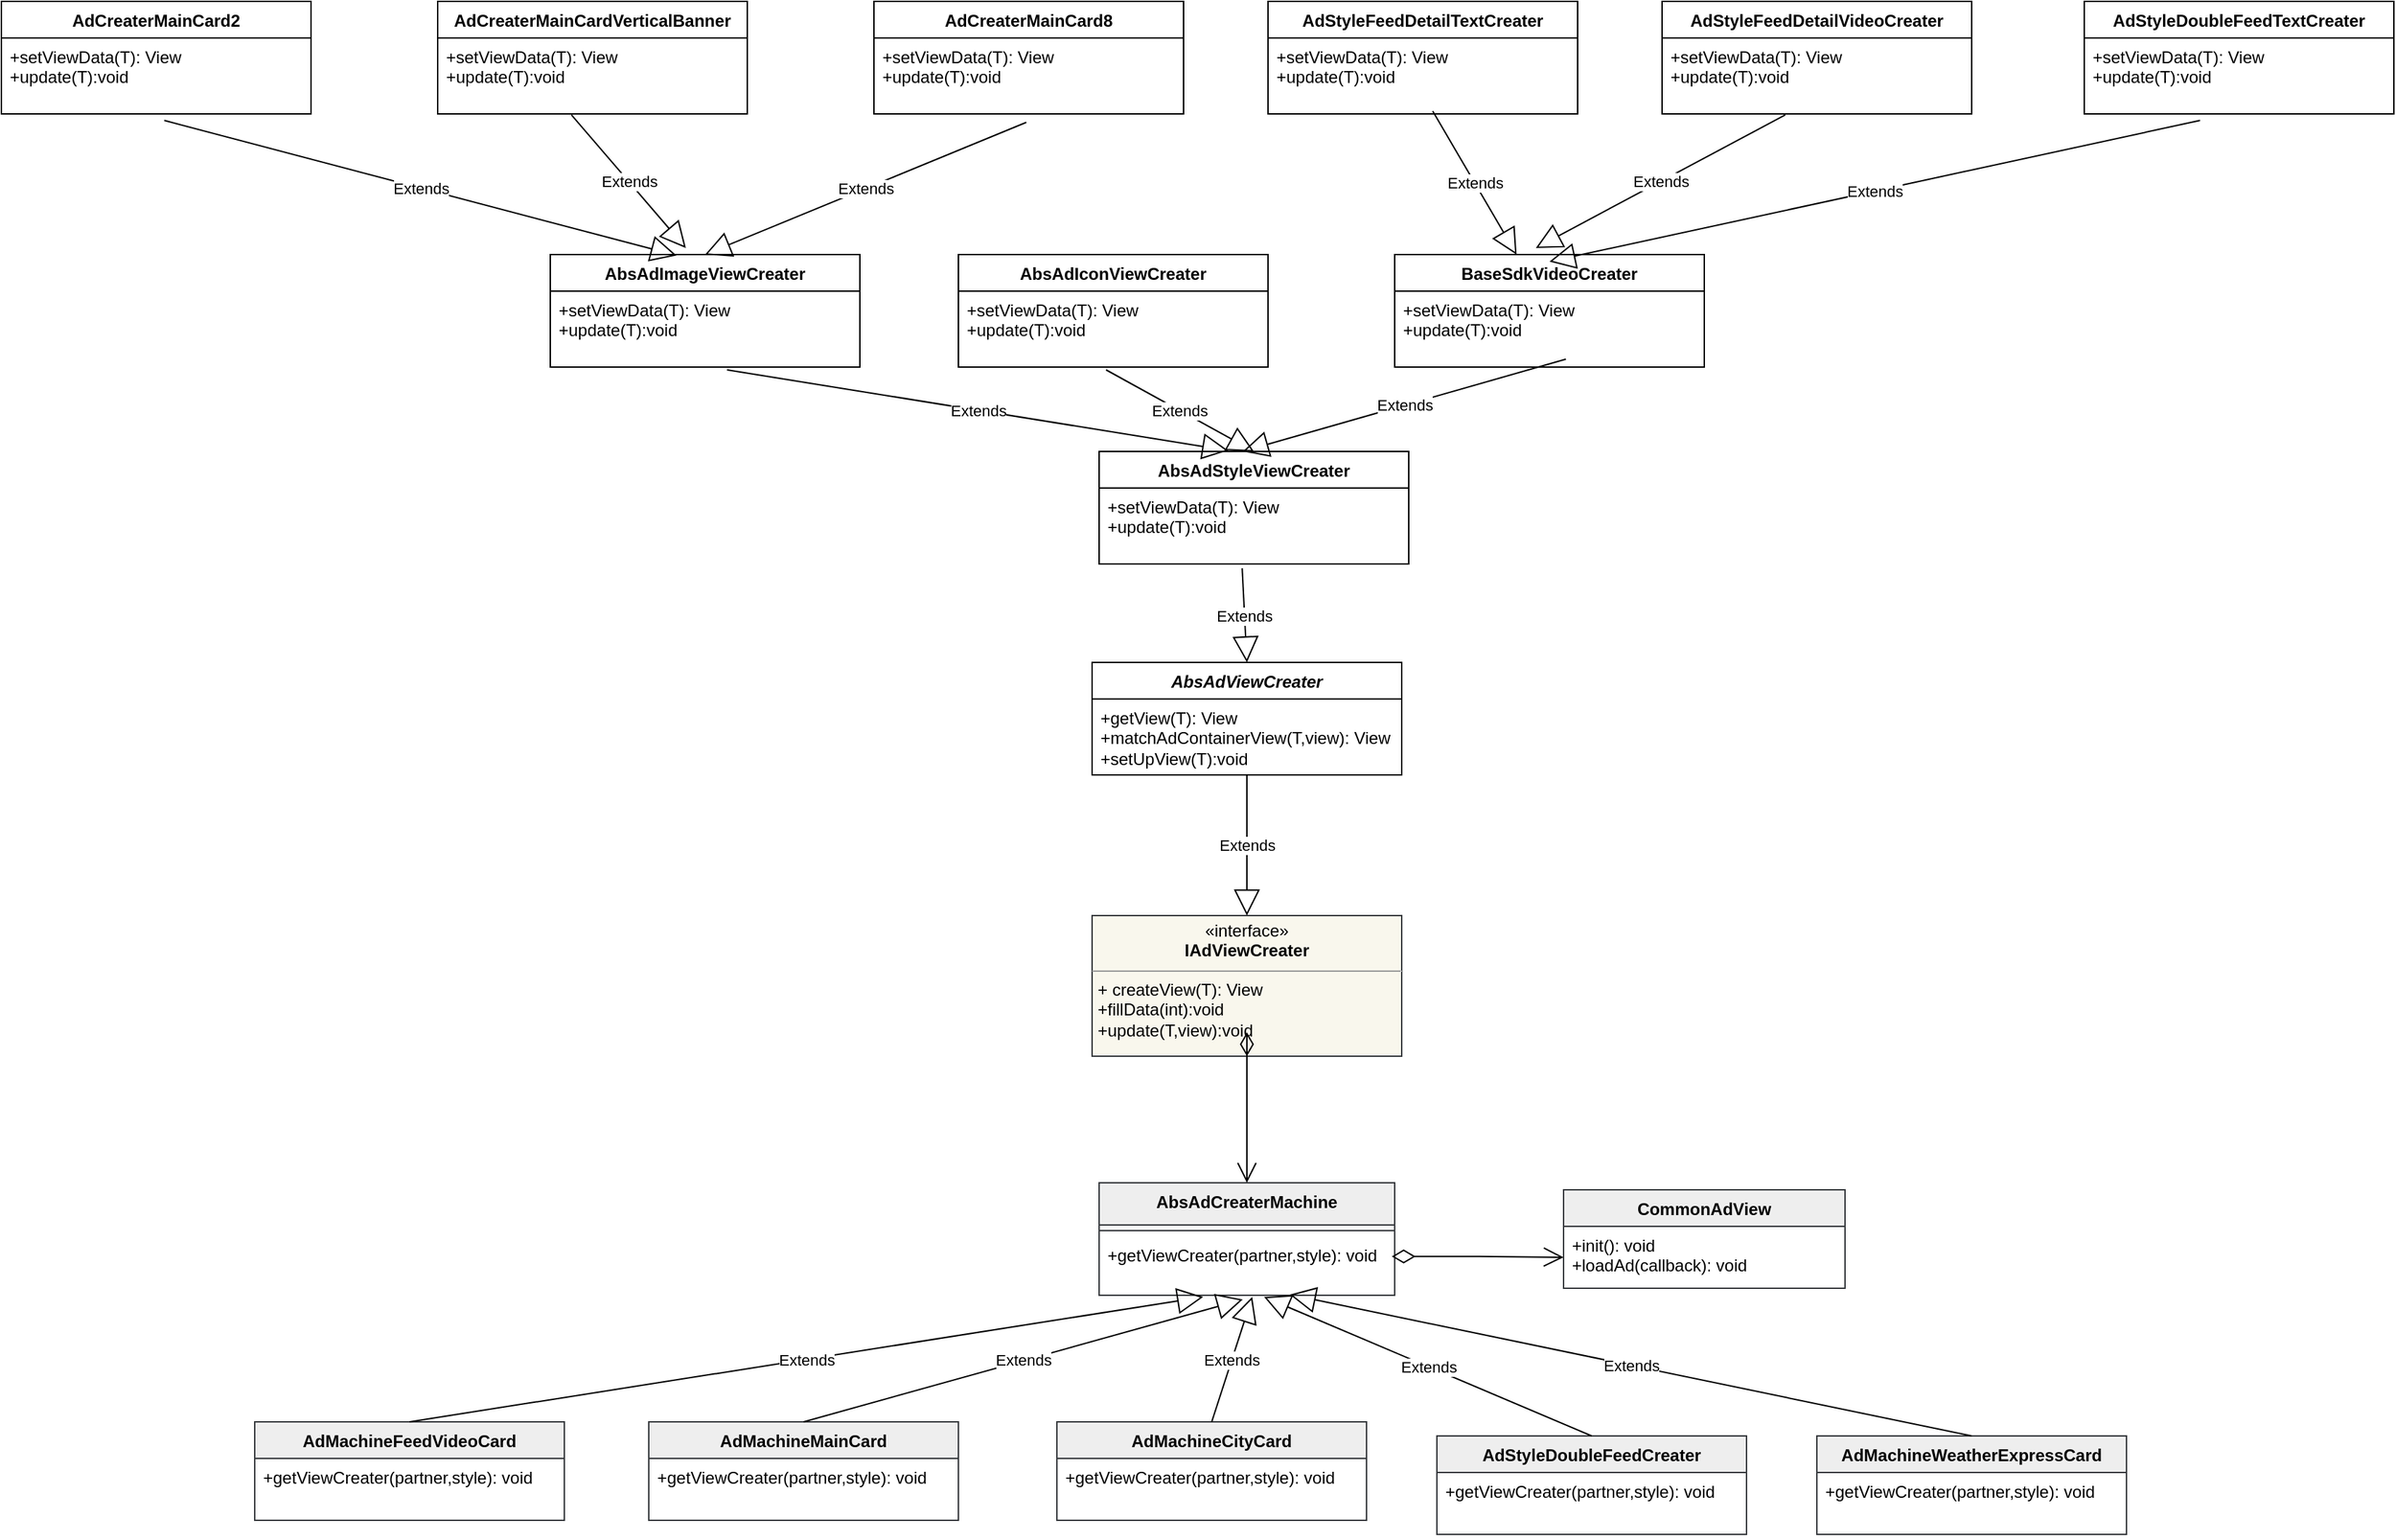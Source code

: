 <mxfile version="23.1.1" type="github">
  <diagram name="第 1 页" id="JMkaJPpe8hO6UF8lTuQ2">
    <mxGraphModel dx="2947" dy="2273" grid="1" gridSize="10" guides="1" tooltips="1" connect="1" arrows="1" fold="1" page="1" pageScale="1" pageWidth="827" pageHeight="1169" math="0" shadow="0">
      <root>
        <mxCell id="0" />
        <mxCell id="1" parent="0" />
        <mxCell id="KT9CEBmhsdLyrZuZZACf-1" value="CommonAdView" style="swimlane;fontStyle=1;align=center;verticalAlign=top;childLayout=stackLayout;horizontal=1;startSize=26;horizontalStack=0;resizeParent=1;resizeParentMax=0;resizeLast=0;collapsible=1;marginBottom=0;whiteSpace=wrap;html=1;fillColor=#eeeeee;strokeColor=#36393d;" vertex="1" parent="1">
          <mxGeometry x="490" y="35" width="200" height="70" as="geometry" />
        </mxCell>
        <mxCell id="KT9CEBmhsdLyrZuZZACf-2" value="+init&lt;span style=&quot;background-color: initial;&quot;&gt;(): void&lt;br&gt;&lt;/span&gt;&lt;span style=&quot;border-color: var(--border-color); background-color: initial;&quot;&gt;+loadAd&lt;span style=&quot;border-color: var(--border-color); background-color: initial;&quot;&gt;(callback): void&lt;/span&gt;&lt;br&gt;&lt;/span&gt;" style="text;strokeColor=none;fillColor=none;align=left;verticalAlign=top;spacingLeft=4;spacingRight=4;overflow=hidden;rotatable=0;points=[[0,0.5],[1,0.5]];portConstraint=eastwest;whiteSpace=wrap;html=1;" vertex="1" parent="KT9CEBmhsdLyrZuZZACf-1">
          <mxGeometry y="26" width="200" height="44" as="geometry" />
        </mxCell>
        <mxCell id="KT9CEBmhsdLyrZuZZACf-3" value="&lt;p style=&quot;margin:0px;margin-top:4px;text-align:center;&quot;&gt;«interface»&lt;br style=&quot;border-color: var(--border-color);&quot;&gt;&lt;b style=&quot;border-color: var(--border-color);&quot;&gt;IAdViewCreater&lt;/b&gt;&lt;/p&gt;&lt;hr size=&quot;1&quot;&gt;&lt;p style=&quot;margin:0px;margin-left:4px;&quot;&gt;+&amp;nbsp;createView&lt;span style=&quot;background-color: initial;&quot;&gt;(T): View&lt;/span&gt;&lt;/p&gt;&lt;p style=&quot;margin:0px;margin-left:4px;&quot;&gt;&lt;span style=&quot;background-color: initial;&quot;&gt;+fillData(int):void&lt;/span&gt;&lt;/p&gt;&lt;p style=&quot;margin:0px;margin-left:4px;&quot;&gt;+update&lt;span style=&quot;background-color: initial;&quot;&gt;(T,view):void&lt;/span&gt;&lt;/p&gt;" style="verticalAlign=top;align=left;overflow=fill;fontSize=12;fontFamily=Helvetica;html=1;whiteSpace=wrap;fillColor=#f9f7ed;strokeColor=#36393d;" vertex="1" parent="1">
          <mxGeometry x="155" y="-160" width="220" height="100" as="geometry" />
        </mxCell>
        <mxCell id="KT9CEBmhsdLyrZuZZACf-4" value="&lt;i&gt;AbsAdViewCreater&lt;/i&gt;" style="swimlane;fontStyle=1;align=center;verticalAlign=top;childLayout=stackLayout;horizontal=1;startSize=26;horizontalStack=0;resizeParent=1;resizeParentMax=0;resizeLast=0;collapsible=1;marginBottom=0;whiteSpace=wrap;html=1;" vertex="1" parent="1">
          <mxGeometry x="155" y="-340" width="220" height="80" as="geometry" />
        </mxCell>
        <mxCell id="KT9CEBmhsdLyrZuZZACf-5" value="+getView(T): View&lt;br&gt;+matchAdContainerView(T,view): View&lt;br&gt;+setUpView(T):void&lt;span style=&quot;background-color: initial;&quot;&gt;&lt;br&gt;&lt;/span&gt;" style="text;strokeColor=none;fillColor=none;align=left;verticalAlign=top;spacingLeft=4;spacingRight=4;overflow=hidden;rotatable=0;points=[[0,0.5],[1,0.5]];portConstraint=eastwest;whiteSpace=wrap;html=1;" vertex="1" parent="KT9CEBmhsdLyrZuZZACf-4">
          <mxGeometry y="26" width="220" height="54" as="geometry" />
        </mxCell>
        <mxCell id="KT9CEBmhsdLyrZuZZACf-10" value="AdMachineMainCard" style="swimlane;fontStyle=1;align=center;verticalAlign=top;childLayout=stackLayout;horizontal=1;startSize=26;horizontalStack=0;resizeParent=1;resizeParentMax=0;resizeLast=0;collapsible=1;marginBottom=0;whiteSpace=wrap;html=1;fillColor=#eeeeee;strokeColor=#36393d;" vertex="1" parent="1">
          <mxGeometry x="-160" y="200" width="220" height="70" as="geometry" />
        </mxCell>
        <mxCell id="KT9CEBmhsdLyrZuZZACf-11" value="+getViewCreater(partner,style): void" style="text;strokeColor=none;fillColor=none;align=left;verticalAlign=top;spacingLeft=4;spacingRight=4;overflow=hidden;rotatable=0;points=[[0,0.5],[1,0.5]];portConstraint=eastwest;whiteSpace=wrap;html=1;" vertex="1" parent="KT9CEBmhsdLyrZuZZACf-10">
          <mxGeometry y="26" width="220" height="44" as="geometry" />
        </mxCell>
        <mxCell id="KT9CEBmhsdLyrZuZZACf-13" value="AbsAdCreaterMachine" style="swimlane;fontStyle=1;align=center;verticalAlign=top;childLayout=stackLayout;horizontal=1;startSize=30;horizontalStack=0;resizeParent=1;resizeParentMax=0;resizeLast=0;collapsible=1;marginBottom=0;whiteSpace=wrap;html=1;fillColor=#eeeeee;strokeColor=#36393d;" vertex="1" parent="1">
          <mxGeometry x="160" y="30" width="210" height="80" as="geometry">
            <mxRectangle x="160" y="30" width="170" height="30" as="alternateBounds" />
          </mxGeometry>
        </mxCell>
        <mxCell id="KT9CEBmhsdLyrZuZZACf-15" value="" style="line;strokeWidth=1;fillColor=none;align=left;verticalAlign=middle;spacingTop=-1;spacingLeft=3;spacingRight=3;rotatable=0;labelPosition=right;points=[];portConstraint=eastwest;strokeColor=inherit;" vertex="1" parent="KT9CEBmhsdLyrZuZZACf-13">
          <mxGeometry y="30" width="210" height="8" as="geometry" />
        </mxCell>
        <mxCell id="KT9CEBmhsdLyrZuZZACf-16" value="+getViewCreater&lt;span style=&quot;background-color: initial;&quot;&gt;(partner,style): void&lt;/span&gt;&lt;br&gt;&lt;span style=&quot;border-color: var(--border-color); background-color: initial;&quot;&gt;&lt;br&gt;&lt;/span&gt;" style="text;strokeColor=none;fillColor=none;align=left;verticalAlign=top;spacingLeft=4;spacingRight=4;overflow=hidden;rotatable=0;points=[[0,0.5],[1,0.5]];portConstraint=eastwest;whiteSpace=wrap;html=1;" vertex="1" parent="KT9CEBmhsdLyrZuZZACf-13">
          <mxGeometry y="38" width="210" height="42" as="geometry" />
        </mxCell>
        <mxCell id="KT9CEBmhsdLyrZuZZACf-17" value="" style="endArrow=open;html=1;endSize=12;startArrow=diamondThin;startSize=14;startFill=0;edgeStyle=orthogonalEdgeStyle;align=left;verticalAlign=bottom;rounded=0;entryX=0;entryY=0.5;entryDx=0;entryDy=0;exitX=0.99;exitY=0.343;exitDx=0;exitDy=0;exitPerimeter=0;" edge="1" parent="1" source="KT9CEBmhsdLyrZuZZACf-16" target="KT9CEBmhsdLyrZuZZACf-2">
          <mxGeometry x="-1" y="3" relative="1" as="geometry">
            <mxPoint x="190" y="220" as="sourcePoint" />
            <mxPoint x="350" y="220" as="targetPoint" />
          </mxGeometry>
        </mxCell>
        <mxCell id="KT9CEBmhsdLyrZuZZACf-18" value="Extends" style="endArrow=block;endSize=16;endFill=0;html=1;rounded=0;entryX=0.486;entryY=1.071;entryDx=0;entryDy=0;entryPerimeter=0;exitX=0.5;exitY=0;exitDx=0;exitDy=0;" edge="1" parent="1" source="KT9CEBmhsdLyrZuZZACf-10" target="KT9CEBmhsdLyrZuZZACf-16">
          <mxGeometry width="160" relative="1" as="geometry">
            <mxPoint x="-27.6" y="154.004" as="sourcePoint" />
            <mxPoint x="-29.6" y="90.004" as="targetPoint" />
          </mxGeometry>
        </mxCell>
        <mxCell id="KT9CEBmhsdLyrZuZZACf-19" value="AdMachineCityCard" style="swimlane;fontStyle=1;align=center;verticalAlign=top;childLayout=stackLayout;horizontal=1;startSize=26;horizontalStack=0;resizeParent=1;resizeParentMax=0;resizeLast=0;collapsible=1;marginBottom=0;whiteSpace=wrap;html=1;fillColor=#eeeeee;strokeColor=#36393d;" vertex="1" parent="1">
          <mxGeometry x="130" y="200" width="220" height="70" as="geometry" />
        </mxCell>
        <mxCell id="KT9CEBmhsdLyrZuZZACf-20" value="+getViewCreater(partner,style): void" style="text;strokeColor=none;fillColor=none;align=left;verticalAlign=top;spacingLeft=4;spacingRight=4;overflow=hidden;rotatable=0;points=[[0,0.5],[1,0.5]];portConstraint=eastwest;whiteSpace=wrap;html=1;" vertex="1" parent="KT9CEBmhsdLyrZuZZACf-19">
          <mxGeometry y="26" width="220" height="44" as="geometry" />
        </mxCell>
        <mxCell id="KT9CEBmhsdLyrZuZZACf-21" value="AdMachineFeedVideoCard" style="swimlane;fontStyle=1;align=center;verticalAlign=top;childLayout=stackLayout;horizontal=1;startSize=26;horizontalStack=0;resizeParent=1;resizeParentMax=0;resizeLast=0;collapsible=1;marginBottom=0;whiteSpace=wrap;html=1;fillColor=#eeeeee;strokeColor=#36393d;" vertex="1" parent="1">
          <mxGeometry x="-440" y="200" width="220" height="70" as="geometry" />
        </mxCell>
        <mxCell id="KT9CEBmhsdLyrZuZZACf-22" value="+getViewCreater(partner,style): void" style="text;strokeColor=none;fillColor=none;align=left;verticalAlign=top;spacingLeft=4;spacingRight=4;overflow=hidden;rotatable=0;points=[[0,0.5],[1,0.5]];portConstraint=eastwest;whiteSpace=wrap;html=1;" vertex="1" parent="KT9CEBmhsdLyrZuZZACf-21">
          <mxGeometry y="26" width="220" height="44" as="geometry" />
        </mxCell>
        <mxCell id="KT9CEBmhsdLyrZuZZACf-23" value="AdMachineWeatherExpressCard" style="swimlane;fontStyle=1;align=center;verticalAlign=top;childLayout=stackLayout;horizontal=1;startSize=26;horizontalStack=0;resizeParent=1;resizeParentMax=0;resizeLast=0;collapsible=1;marginBottom=0;whiteSpace=wrap;html=1;fillColor=#eeeeee;strokeColor=#36393d;" vertex="1" parent="1">
          <mxGeometry x="670" y="210" width="220" height="70" as="geometry" />
        </mxCell>
        <mxCell id="KT9CEBmhsdLyrZuZZACf-24" value="+getViewCreater(partner,style): void" style="text;strokeColor=none;fillColor=none;align=left;verticalAlign=top;spacingLeft=4;spacingRight=4;overflow=hidden;rotatable=0;points=[[0,0.5],[1,0.5]];portConstraint=eastwest;whiteSpace=wrap;html=1;" vertex="1" parent="KT9CEBmhsdLyrZuZZACf-23">
          <mxGeometry y="26" width="220" height="44" as="geometry" />
        </mxCell>
        <mxCell id="KT9CEBmhsdLyrZuZZACf-25" value="AdStyleDoubleFeedCreater" style="swimlane;fontStyle=1;align=center;verticalAlign=top;childLayout=stackLayout;horizontal=1;startSize=26;horizontalStack=0;resizeParent=1;resizeParentMax=0;resizeLast=0;collapsible=1;marginBottom=0;whiteSpace=wrap;html=1;fillColor=#eeeeee;strokeColor=#36393d;" vertex="1" parent="1">
          <mxGeometry x="400" y="210" width="220" height="70" as="geometry" />
        </mxCell>
        <mxCell id="KT9CEBmhsdLyrZuZZACf-26" value="+getViewCreater(partner,style): void" style="text;strokeColor=none;fillColor=none;align=left;verticalAlign=top;spacingLeft=4;spacingRight=4;overflow=hidden;rotatable=0;points=[[0,0.5],[1,0.5]];portConstraint=eastwest;whiteSpace=wrap;html=1;" vertex="1" parent="KT9CEBmhsdLyrZuZZACf-25">
          <mxGeometry y="26" width="220" height="44" as="geometry" />
        </mxCell>
        <mxCell id="KT9CEBmhsdLyrZuZZACf-27" value="Extends" style="endArrow=block;endSize=16;endFill=0;html=1;rounded=0;entryX=0.352;entryY=1.028;entryDx=0;entryDy=0;entryPerimeter=0;exitX=0.5;exitY=0;exitDx=0;exitDy=0;" edge="1" parent="1" source="KT9CEBmhsdLyrZuZZACf-21" target="KT9CEBmhsdLyrZuZZACf-16">
          <mxGeometry width="160" relative="1" as="geometry">
            <mxPoint x="-320" y="192" as="sourcePoint" />
            <mxPoint x="-8" y="105" as="targetPoint" />
          </mxGeometry>
        </mxCell>
        <mxCell id="KT9CEBmhsdLyrZuZZACf-28" value="Extends" style="endArrow=block;endSize=16;endFill=0;html=1;rounded=0;entryX=0.518;entryY=1.028;entryDx=0;entryDy=0;entryPerimeter=0;exitX=0.5;exitY=0;exitDx=0;exitDy=0;" edge="1" parent="1" source="KT9CEBmhsdLyrZuZZACf-19" target="KT9CEBmhsdLyrZuZZACf-16">
          <mxGeometry width="160" relative="1" as="geometry">
            <mxPoint x="-40" y="210" as="sourcePoint" />
            <mxPoint x="272" y="123" as="targetPoint" />
          </mxGeometry>
        </mxCell>
        <mxCell id="KT9CEBmhsdLyrZuZZACf-29" value="Extends" style="endArrow=block;endSize=16;endFill=0;html=1;rounded=0;entryX=0.558;entryY=1.028;entryDx=0;entryDy=0;entryPerimeter=0;exitX=0.5;exitY=0;exitDx=0;exitDy=0;" edge="1" parent="1" source="KT9CEBmhsdLyrZuZZACf-25" target="KT9CEBmhsdLyrZuZZACf-16">
          <mxGeometry width="160" relative="1" as="geometry">
            <mxPoint x="385" y="200" as="sourcePoint" />
            <mxPoint x="414" y="111" as="targetPoint" />
          </mxGeometry>
        </mxCell>
        <mxCell id="KT9CEBmhsdLyrZuZZACf-30" value="Extends" style="endArrow=block;endSize=16;endFill=0;html=1;rounded=0;entryX=0.645;entryY=0.988;entryDx=0;entryDy=0;entryPerimeter=0;exitX=0.5;exitY=0;exitDx=0;exitDy=0;" edge="1" parent="1" source="KT9CEBmhsdLyrZuZZACf-23" target="KT9CEBmhsdLyrZuZZACf-16">
          <mxGeometry width="160" relative="1" as="geometry">
            <mxPoint x="520" y="220" as="sourcePoint" />
            <mxPoint x="287" y="121" as="targetPoint" />
          </mxGeometry>
        </mxCell>
        <mxCell id="KT9CEBmhsdLyrZuZZACf-33" value="" style="endArrow=open;html=1;endSize=12;startArrow=diamondThin;startSize=14;startFill=0;edgeStyle=orthogonalEdgeStyle;align=left;verticalAlign=bottom;rounded=0;exitX=0.5;exitY=1;exitDx=0;exitDy=0;" edge="1" parent="1" source="KT9CEBmhsdLyrZuZZACf-3" target="KT9CEBmhsdLyrZuZZACf-13">
          <mxGeometry x="-1" y="3" relative="1" as="geometry">
            <mxPoint x="378" y="92" as="sourcePoint" />
            <mxPoint x="500" y="93" as="targetPoint" />
            <Array as="points">
              <mxPoint x="265" y="-70" />
              <mxPoint x="265" y="-70" />
            </Array>
          </mxGeometry>
        </mxCell>
        <mxCell id="KT9CEBmhsdLyrZuZZACf-35" value="Extends" style="endArrow=block;endSize=16;endFill=0;html=1;rounded=0;entryX=0.5;entryY=0;entryDx=0;entryDy=0;" edge="1" parent="1" source="KT9CEBmhsdLyrZuZZACf-5" target="KT9CEBmhsdLyrZuZZACf-3">
          <mxGeometry width="160" relative="1" as="geometry">
            <mxPoint x="790" y="220" as="sourcePoint" />
            <mxPoint x="305" y="119" as="targetPoint" />
          </mxGeometry>
        </mxCell>
        <mxCell id="KT9CEBmhsdLyrZuZZACf-36" value="AbsAdStyleViewCreater" style="swimlane;fontStyle=1;align=center;verticalAlign=top;childLayout=stackLayout;horizontal=1;startSize=26;horizontalStack=0;resizeParent=1;resizeParentMax=0;resizeLast=0;collapsible=1;marginBottom=0;whiteSpace=wrap;html=1;" vertex="1" parent="1">
          <mxGeometry x="160" y="-490" width="220" height="80" as="geometry" />
        </mxCell>
        <mxCell id="KT9CEBmhsdLyrZuZZACf-47" value="Extends" style="endArrow=block;endSize=16;endFill=0;html=1;rounded=0;entryX=0.417;entryY=-0.008;entryDx=0;entryDy=0;exitX=0.553;exitY=1.062;exitDx=0;exitDy=0;exitPerimeter=0;entryPerimeter=0;" edge="1" parent="KT9CEBmhsdLyrZuZZACf-36">
          <mxGeometry width="160" relative="1" as="geometry">
            <mxPoint x="331.66" y="-65.652" as="sourcePoint" />
            <mxPoint x="102" as="targetPoint" />
          </mxGeometry>
        </mxCell>
        <mxCell id="KT9CEBmhsdLyrZuZZACf-37" value="+setViewData&lt;span style=&quot;background-color: initial;&quot;&gt;(T): View&lt;/span&gt;&lt;br&gt;+update&lt;span style=&quot;background-color: initial;&quot;&gt;(T):void&lt;/span&gt;" style="text;strokeColor=none;fillColor=none;align=left;verticalAlign=top;spacingLeft=4;spacingRight=4;overflow=hidden;rotatable=0;points=[[0,0.5],[1,0.5]];portConstraint=eastwest;whiteSpace=wrap;html=1;" vertex="1" parent="KT9CEBmhsdLyrZuZZACf-36">
          <mxGeometry y="26" width="220" height="54" as="geometry" />
        </mxCell>
        <mxCell id="KT9CEBmhsdLyrZuZZACf-38" value="Extends" style="endArrow=block;endSize=16;endFill=0;html=1;rounded=0;entryX=0.5;entryY=0;entryDx=0;entryDy=0;exitX=0.462;exitY=1.057;exitDx=0;exitDy=0;exitPerimeter=0;" edge="1" parent="1" source="KT9CEBmhsdLyrZuZZACf-37" target="KT9CEBmhsdLyrZuZZACf-4">
          <mxGeometry width="160" relative="1" as="geometry">
            <mxPoint x="275" y="-250" as="sourcePoint" />
            <mxPoint x="275" y="-150" as="targetPoint" />
          </mxGeometry>
        </mxCell>
        <mxCell id="KT9CEBmhsdLyrZuZZACf-39" value="AbsAdImageViewCreater" style="swimlane;fontStyle=1;align=center;verticalAlign=top;childLayout=stackLayout;horizontal=1;startSize=26;horizontalStack=0;resizeParent=1;resizeParentMax=0;resizeLast=0;collapsible=1;marginBottom=0;whiteSpace=wrap;html=1;" vertex="1" parent="1">
          <mxGeometry x="-230" y="-630" width="220" height="80" as="geometry" />
        </mxCell>
        <mxCell id="KT9CEBmhsdLyrZuZZACf-40" value="+setViewData&lt;span style=&quot;background-color: initial;&quot;&gt;(T): View&lt;/span&gt;&lt;br&gt;+update&lt;span style=&quot;background-color: initial;&quot;&gt;(T):void&lt;/span&gt;" style="text;strokeColor=none;fillColor=none;align=left;verticalAlign=top;spacingLeft=4;spacingRight=4;overflow=hidden;rotatable=0;points=[[0,0.5],[1,0.5]];portConstraint=eastwest;whiteSpace=wrap;html=1;" vertex="1" parent="KT9CEBmhsdLyrZuZZACf-39">
          <mxGeometry y="26" width="220" height="54" as="geometry" />
        </mxCell>
        <mxCell id="KT9CEBmhsdLyrZuZZACf-41" value="AbsAdIconViewCreater" style="swimlane;fontStyle=1;align=center;verticalAlign=top;childLayout=stackLayout;horizontal=1;startSize=26;horizontalStack=0;resizeParent=1;resizeParentMax=0;resizeLast=0;collapsible=1;marginBottom=0;whiteSpace=wrap;html=1;" vertex="1" parent="1">
          <mxGeometry x="60" y="-630" width="220" height="80" as="geometry" />
        </mxCell>
        <mxCell id="KT9CEBmhsdLyrZuZZACf-42" value="+setViewData&lt;span style=&quot;background-color: initial;&quot;&gt;(T): View&lt;/span&gt;&lt;br&gt;+update&lt;span style=&quot;background-color: initial;&quot;&gt;(T):void&lt;/span&gt;" style="text;strokeColor=none;fillColor=none;align=left;verticalAlign=top;spacingLeft=4;spacingRight=4;overflow=hidden;rotatable=0;points=[[0,0.5],[1,0.5]];portConstraint=eastwest;whiteSpace=wrap;html=1;" vertex="1" parent="KT9CEBmhsdLyrZuZZACf-41">
          <mxGeometry y="26" width="220" height="54" as="geometry" />
        </mxCell>
        <mxCell id="KT9CEBmhsdLyrZuZZACf-43" value="BaseSdkVideoCreater" style="swimlane;fontStyle=1;align=center;verticalAlign=top;childLayout=stackLayout;horizontal=1;startSize=26;horizontalStack=0;resizeParent=1;resizeParentMax=0;resizeLast=0;collapsible=1;marginBottom=0;whiteSpace=wrap;html=1;" vertex="1" parent="1">
          <mxGeometry x="370" y="-630" width="220" height="80" as="geometry" />
        </mxCell>
        <mxCell id="KT9CEBmhsdLyrZuZZACf-44" value="+setViewData&lt;span style=&quot;background-color: initial;&quot;&gt;(T): View&lt;/span&gt;&lt;br&gt;+update&lt;span style=&quot;background-color: initial;&quot;&gt;(T):void&lt;/span&gt;" style="text;strokeColor=none;fillColor=none;align=left;verticalAlign=top;spacingLeft=4;spacingRight=4;overflow=hidden;rotatable=0;points=[[0,0.5],[1,0.5]];portConstraint=eastwest;whiteSpace=wrap;html=1;" vertex="1" parent="KT9CEBmhsdLyrZuZZACf-43">
          <mxGeometry y="26" width="220" height="54" as="geometry" />
        </mxCell>
        <mxCell id="KT9CEBmhsdLyrZuZZACf-45" value="Extends" style="endArrow=block;endSize=16;endFill=0;html=1;rounded=0;entryX=0.417;entryY=-0.008;entryDx=0;entryDy=0;exitX=0.571;exitY=1.037;exitDx=0;exitDy=0;exitPerimeter=0;entryPerimeter=0;" edge="1" parent="1" source="KT9CEBmhsdLyrZuZZACf-40" target="KT9CEBmhsdLyrZuZZACf-36">
          <mxGeometry width="160" relative="1" as="geometry">
            <mxPoint x="272" y="-397" as="sourcePoint" />
            <mxPoint x="275" y="-330" as="targetPoint" />
          </mxGeometry>
        </mxCell>
        <mxCell id="KT9CEBmhsdLyrZuZZACf-46" value="Extends" style="endArrow=block;endSize=16;endFill=0;html=1;rounded=0;entryX=0.5;entryY=0;entryDx=0;entryDy=0;exitX=0.477;exitY=1.037;exitDx=0;exitDy=0;exitPerimeter=0;" edge="1" parent="1" source="KT9CEBmhsdLyrZuZZACf-42" target="KT9CEBmhsdLyrZuZZACf-36">
          <mxGeometry width="160" relative="1" as="geometry">
            <mxPoint x="-94" y="-538" as="sourcePoint" />
            <mxPoint x="262" y="-481" as="targetPoint" />
          </mxGeometry>
        </mxCell>
        <mxCell id="KT9CEBmhsdLyrZuZZACf-48" value="AdCreaterMainCard2" style="swimlane;fontStyle=1;align=center;verticalAlign=top;childLayout=stackLayout;horizontal=1;startSize=26;horizontalStack=0;resizeParent=1;resizeParentMax=0;resizeLast=0;collapsible=1;marginBottom=0;whiteSpace=wrap;html=1;" vertex="1" parent="1">
          <mxGeometry x="-620" y="-810" width="220" height="80" as="geometry" />
        </mxCell>
        <mxCell id="KT9CEBmhsdLyrZuZZACf-49" value="+setViewData&lt;span style=&quot;background-color: initial;&quot;&gt;(T): View&lt;/span&gt;&lt;br&gt;+update&lt;span style=&quot;background-color: initial;&quot;&gt;(T):void&lt;/span&gt;" style="text;strokeColor=none;fillColor=none;align=left;verticalAlign=top;spacingLeft=4;spacingRight=4;overflow=hidden;rotatable=0;points=[[0,0.5],[1,0.5]];portConstraint=eastwest;whiteSpace=wrap;html=1;" vertex="1" parent="KT9CEBmhsdLyrZuZZACf-48">
          <mxGeometry y="26" width="220" height="54" as="geometry" />
        </mxCell>
        <mxCell id="KT9CEBmhsdLyrZuZZACf-50" value="AdCreaterMainCardVerticalBanner" style="swimlane;fontStyle=1;align=center;verticalAlign=top;childLayout=stackLayout;horizontal=1;startSize=26;horizontalStack=0;resizeParent=1;resizeParentMax=0;resizeLast=0;collapsible=1;marginBottom=0;whiteSpace=wrap;html=1;" vertex="1" parent="1">
          <mxGeometry x="-310" y="-810" width="220" height="80" as="geometry" />
        </mxCell>
        <mxCell id="KT9CEBmhsdLyrZuZZACf-51" value="+setViewData&lt;span style=&quot;background-color: initial;&quot;&gt;(T): View&lt;/span&gt;&lt;br&gt;+update&lt;span style=&quot;background-color: initial;&quot;&gt;(T):void&lt;/span&gt;" style="text;strokeColor=none;fillColor=none;align=left;verticalAlign=top;spacingLeft=4;spacingRight=4;overflow=hidden;rotatable=0;points=[[0,0.5],[1,0.5]];portConstraint=eastwest;whiteSpace=wrap;html=1;" vertex="1" parent="KT9CEBmhsdLyrZuZZACf-50">
          <mxGeometry y="26" width="220" height="54" as="geometry" />
        </mxCell>
        <mxCell id="KT9CEBmhsdLyrZuZZACf-52" value="AdCreaterMainCard8" style="swimlane;fontStyle=1;align=center;verticalAlign=top;childLayout=stackLayout;horizontal=1;startSize=26;horizontalStack=0;resizeParent=1;resizeParentMax=0;resizeLast=0;collapsible=1;marginBottom=0;whiteSpace=wrap;html=1;" vertex="1" parent="1">
          <mxGeometry y="-810" width="220" height="80" as="geometry" />
        </mxCell>
        <mxCell id="KT9CEBmhsdLyrZuZZACf-53" value="+setViewData&lt;span style=&quot;background-color: initial;&quot;&gt;(T): View&lt;/span&gt;&lt;br&gt;+update&lt;span style=&quot;background-color: initial;&quot;&gt;(T):void&lt;/span&gt;" style="text;strokeColor=none;fillColor=none;align=left;verticalAlign=top;spacingLeft=4;spacingRight=4;overflow=hidden;rotatable=0;points=[[0,0.5],[1,0.5]];portConstraint=eastwest;whiteSpace=wrap;html=1;" vertex="1" parent="KT9CEBmhsdLyrZuZZACf-52">
          <mxGeometry y="26" width="220" height="54" as="geometry" />
        </mxCell>
        <mxCell id="KT9CEBmhsdLyrZuZZACf-54" value="Extends" style="endArrow=block;endSize=16;endFill=0;html=1;rounded=0;entryX=0.408;entryY=0.008;entryDx=0;entryDy=0;exitX=0.526;exitY=1.086;exitDx=0;exitDy=0;exitPerimeter=0;entryPerimeter=0;" edge="1" parent="1" source="KT9CEBmhsdLyrZuZZACf-49" target="KT9CEBmhsdLyrZuZZACf-39">
          <mxGeometry width="160" relative="1" as="geometry">
            <mxPoint x="-94" y="-538" as="sourcePoint" />
            <mxPoint x="262" y="-481" as="targetPoint" />
          </mxGeometry>
        </mxCell>
        <mxCell id="KT9CEBmhsdLyrZuZZACf-55" value="Extends" style="endArrow=block;endSize=16;endFill=0;html=1;rounded=0;entryX=0.438;entryY=-0.058;entryDx=0;entryDy=0;exitX=0.432;exitY=1.012;exitDx=0;exitDy=0;exitPerimeter=0;entryPerimeter=0;" edge="1" parent="1" source="KT9CEBmhsdLyrZuZZACf-51" target="KT9CEBmhsdLyrZuZZACf-39">
          <mxGeometry width="160" relative="1" as="geometry">
            <mxPoint x="-494" y="-715" as="sourcePoint" />
            <mxPoint x="-130" y="-619" as="targetPoint" />
          </mxGeometry>
        </mxCell>
        <mxCell id="KT9CEBmhsdLyrZuZZACf-56" value="Extends" style="endArrow=block;endSize=16;endFill=0;html=1;rounded=0;entryX=0.5;entryY=0;entryDx=0;entryDy=0;exitX=0.492;exitY=1.111;exitDx=0;exitDy=0;exitPerimeter=0;" edge="1" parent="1" source="KT9CEBmhsdLyrZuZZACf-53" target="KT9CEBmhsdLyrZuZZACf-39">
          <mxGeometry width="160" relative="1" as="geometry">
            <mxPoint x="-494" y="-715" as="sourcePoint" />
            <mxPoint x="-130" y="-619" as="targetPoint" />
          </mxGeometry>
        </mxCell>
        <mxCell id="KT9CEBmhsdLyrZuZZACf-57" value="AdStyleFeedDetailTextCreater" style="swimlane;fontStyle=1;align=center;verticalAlign=top;childLayout=stackLayout;horizontal=1;startSize=26;horizontalStack=0;resizeParent=1;resizeParentMax=0;resizeLast=0;collapsible=1;marginBottom=0;whiteSpace=wrap;html=1;" vertex="1" parent="1">
          <mxGeometry x="280" y="-810" width="220" height="80" as="geometry" />
        </mxCell>
        <mxCell id="KT9CEBmhsdLyrZuZZACf-58" value="+setViewData&lt;span style=&quot;background-color: initial;&quot;&gt;(T): View&lt;/span&gt;&lt;br&gt;+update&lt;span style=&quot;background-color: initial;&quot;&gt;(T):void&lt;/span&gt;" style="text;strokeColor=none;fillColor=none;align=left;verticalAlign=top;spacingLeft=4;spacingRight=4;overflow=hidden;rotatable=0;points=[[0,0.5],[1,0.5]];portConstraint=eastwest;whiteSpace=wrap;html=1;" vertex="1" parent="KT9CEBmhsdLyrZuZZACf-57">
          <mxGeometry y="26" width="220" height="54" as="geometry" />
        </mxCell>
        <mxCell id="KT9CEBmhsdLyrZuZZACf-59" value="AdStyleFeedDetailVideoCreater" style="swimlane;fontStyle=1;align=center;verticalAlign=top;childLayout=stackLayout;horizontal=1;startSize=26;horizontalStack=0;resizeParent=1;resizeParentMax=0;resizeLast=0;collapsible=1;marginBottom=0;whiteSpace=wrap;html=1;" vertex="1" parent="1">
          <mxGeometry x="560" y="-810" width="220" height="80" as="geometry" />
        </mxCell>
        <mxCell id="KT9CEBmhsdLyrZuZZACf-60" value="+setViewData&lt;span style=&quot;background-color: initial;&quot;&gt;(T): View&lt;/span&gt;&lt;br&gt;+update&lt;span style=&quot;background-color: initial;&quot;&gt;(T):void&lt;/span&gt;" style="text;strokeColor=none;fillColor=none;align=left;verticalAlign=top;spacingLeft=4;spacingRight=4;overflow=hidden;rotatable=0;points=[[0,0.5],[1,0.5]];portConstraint=eastwest;whiteSpace=wrap;html=1;" vertex="1" parent="KT9CEBmhsdLyrZuZZACf-59">
          <mxGeometry y="26" width="220" height="54" as="geometry" />
        </mxCell>
        <mxCell id="KT9CEBmhsdLyrZuZZACf-61" value="AdStyleDoubleFeedTextCreater" style="swimlane;fontStyle=1;align=center;verticalAlign=top;childLayout=stackLayout;horizontal=1;startSize=26;horizontalStack=0;resizeParent=1;resizeParentMax=0;resizeLast=0;collapsible=1;marginBottom=0;whiteSpace=wrap;html=1;" vertex="1" parent="1">
          <mxGeometry x="860" y="-810" width="220" height="80" as="geometry" />
        </mxCell>
        <mxCell id="KT9CEBmhsdLyrZuZZACf-62" value="+setViewData&lt;span style=&quot;background-color: initial;&quot;&gt;(T): View&lt;/span&gt;&lt;br&gt;+update&lt;span style=&quot;background-color: initial;&quot;&gt;(T):void&lt;/span&gt;" style="text;strokeColor=none;fillColor=none;align=left;verticalAlign=top;spacingLeft=4;spacingRight=4;overflow=hidden;rotatable=0;points=[[0,0.5],[1,0.5]];portConstraint=eastwest;whiteSpace=wrap;html=1;" vertex="1" parent="KT9CEBmhsdLyrZuZZACf-61">
          <mxGeometry y="26" width="220" height="54" as="geometry" />
        </mxCell>
        <mxCell id="KT9CEBmhsdLyrZuZZACf-63" value="Extends" style="endArrow=block;endSize=16;endFill=0;html=1;rounded=0;exitX=0.532;exitY=0.963;exitDx=0;exitDy=0;exitPerimeter=0;" edge="1" parent="1" source="KT9CEBmhsdLyrZuZZACf-58" target="KT9CEBmhsdLyrZuZZACf-43">
          <mxGeometry width="160" relative="1" as="geometry">
            <mxPoint x="-94" y="-538" as="sourcePoint" />
            <mxPoint x="262" y="-481" as="targetPoint" />
          </mxGeometry>
        </mxCell>
        <mxCell id="KT9CEBmhsdLyrZuZZACf-64" value="Extends" style="endArrow=block;endSize=16;endFill=0;html=1;rounded=0;exitX=0.398;exitY=1.012;exitDx=0;exitDy=0;exitPerimeter=0;entryX=0.456;entryY=-0.058;entryDx=0;entryDy=0;entryPerimeter=0;" edge="1" parent="1" source="KT9CEBmhsdLyrZuZZACf-60" target="KT9CEBmhsdLyrZuZZACf-43">
          <mxGeometry width="160" relative="1" as="geometry">
            <mxPoint x="407" y="-722" as="sourcePoint" />
            <mxPoint x="467" y="-620" as="targetPoint" />
          </mxGeometry>
        </mxCell>
        <mxCell id="KT9CEBmhsdLyrZuZZACf-65" value="Extends" style="endArrow=block;endSize=16;endFill=0;html=1;rounded=0;exitX=0.374;exitY=1.086;exitDx=0;exitDy=0;exitPerimeter=0;entryX=0.456;entryY=-0.058;entryDx=0;entryDy=0;entryPerimeter=0;" edge="1" parent="1" source="KT9CEBmhsdLyrZuZZACf-62">
          <mxGeometry width="160" relative="1" as="geometry">
            <mxPoint x="658" y="-719" as="sourcePoint" />
            <mxPoint x="480" y="-625" as="targetPoint" />
          </mxGeometry>
        </mxCell>
      </root>
    </mxGraphModel>
  </diagram>
</mxfile>
